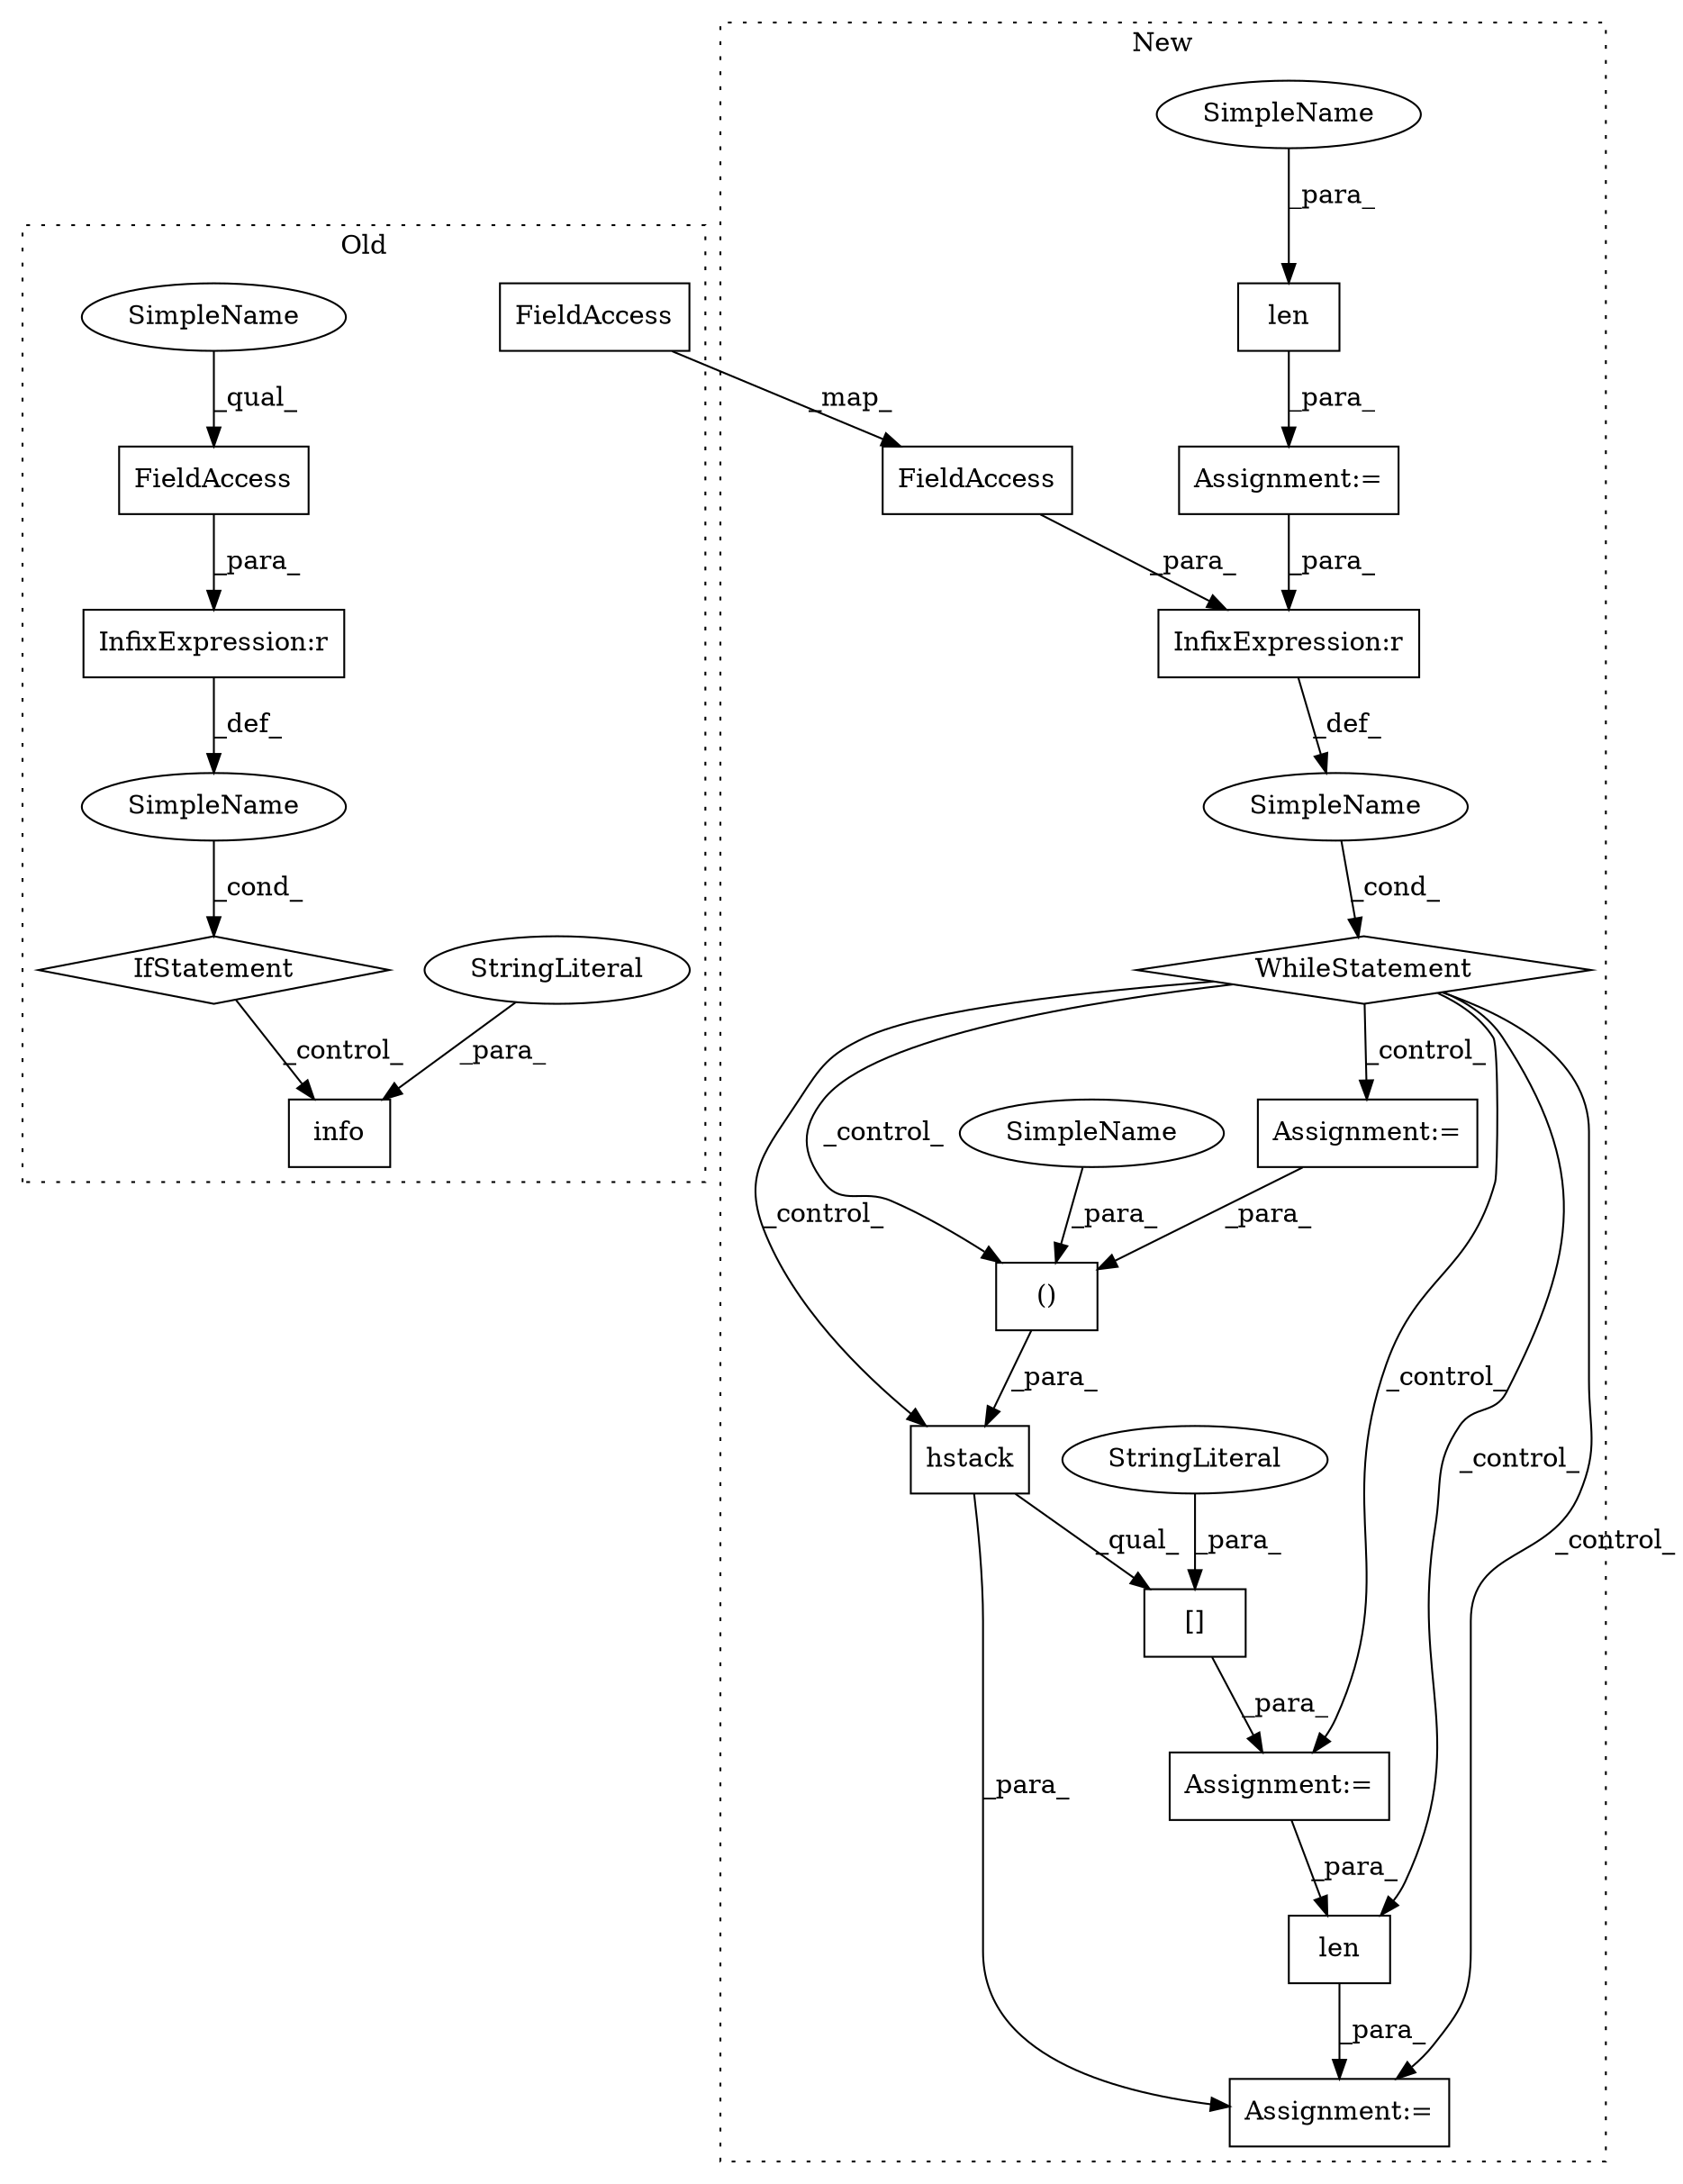 digraph G {
subgraph cluster0 {
1 [label="info" a="32" s="2139,2230" l="5,1" shape="box"];
3 [label="StringLiteral" a="45" s="2144" l="79" shape="ellipse"];
6 [label="IfStatement" a="25" s="2068,2094" l="4,2" shape="diamond"];
10 [label="SimpleName" a="42" s="" l="" shape="ellipse"];
13 [label="InfixExpression:r" a="27" s="2085" l="3" shape="box"];
14 [label="FieldAccess" a="22" s="2072" l="13" shape="box"];
15 [label="FieldAccess" a="22" s="2104" l="13" shape="box"];
22 [label="SimpleName" a="42" s="2072" l="4" shape="ellipse"];
label = "Old";
style="dotted";
}
subgraph cluster1 {
2 [label="len" a="32" s="2226,2237" l="4,1" shape="box"];
4 [label="InfixExpression:r" a="27" s="2264" l="3" shape="box"];
5 [label="len" a="32" s="2481,2492" l="4,1" shape="box"];
7 [label="()" a="106" s="2396" l="31" shape="box"];
8 [label="[]" a="2" s="2376,2459" l="54,1" shape="box"];
9 [label="hstack" a="32" s="2382,2427" l="14,2" shape="box"];
11 [label="SimpleName" a="42" s="" l="" shape="ellipse"];
12 [label="StringLiteral" a="45" s="2430" l="29" shape="ellipse"];
16 [label="FieldAccess" a="22" s="2267" l="13" shape="box"];
17 [label="Assignment:=" a="7" s="2225" l="1" shape="box"];
18 [label="Assignment:=" a="7" s="2302" l="1" shape="box"];
19 [label="Assignment:=" a="7" s="2375" l="1" shape="box"];
20 [label="Assignment:=" a="7" s="2480" l="1" shape="box"];
21 [label="WhileStatement" a="61" s="2244,2281" l="7,2" shape="diamond"];
23 [label="SimpleName" a="42" s="2230" l="7" shape="ellipse"];
24 [label="SimpleName" a="42" s="2396" l="7" shape="ellipse"];
label = "New";
style="dotted";
}
2 -> 17 [label="_para_"];
3 -> 1 [label="_para_"];
4 -> 11 [label="_def_"];
5 -> 20 [label="_para_"];
6 -> 1 [label="_control_"];
7 -> 9 [label="_para_"];
8 -> 19 [label="_para_"];
9 -> 20 [label="_para_"];
9 -> 8 [label="_qual_"];
10 -> 6 [label="_cond_"];
11 -> 21 [label="_cond_"];
12 -> 8 [label="_para_"];
13 -> 10 [label="_def_"];
14 -> 13 [label="_para_"];
15 -> 16 [label="_map_"];
16 -> 4 [label="_para_"];
17 -> 4 [label="_para_"];
18 -> 7 [label="_para_"];
19 -> 5 [label="_para_"];
21 -> 5 [label="_control_"];
21 -> 20 [label="_control_"];
21 -> 19 [label="_control_"];
21 -> 18 [label="_control_"];
21 -> 9 [label="_control_"];
21 -> 7 [label="_control_"];
22 -> 14 [label="_qual_"];
23 -> 2 [label="_para_"];
24 -> 7 [label="_para_"];
}